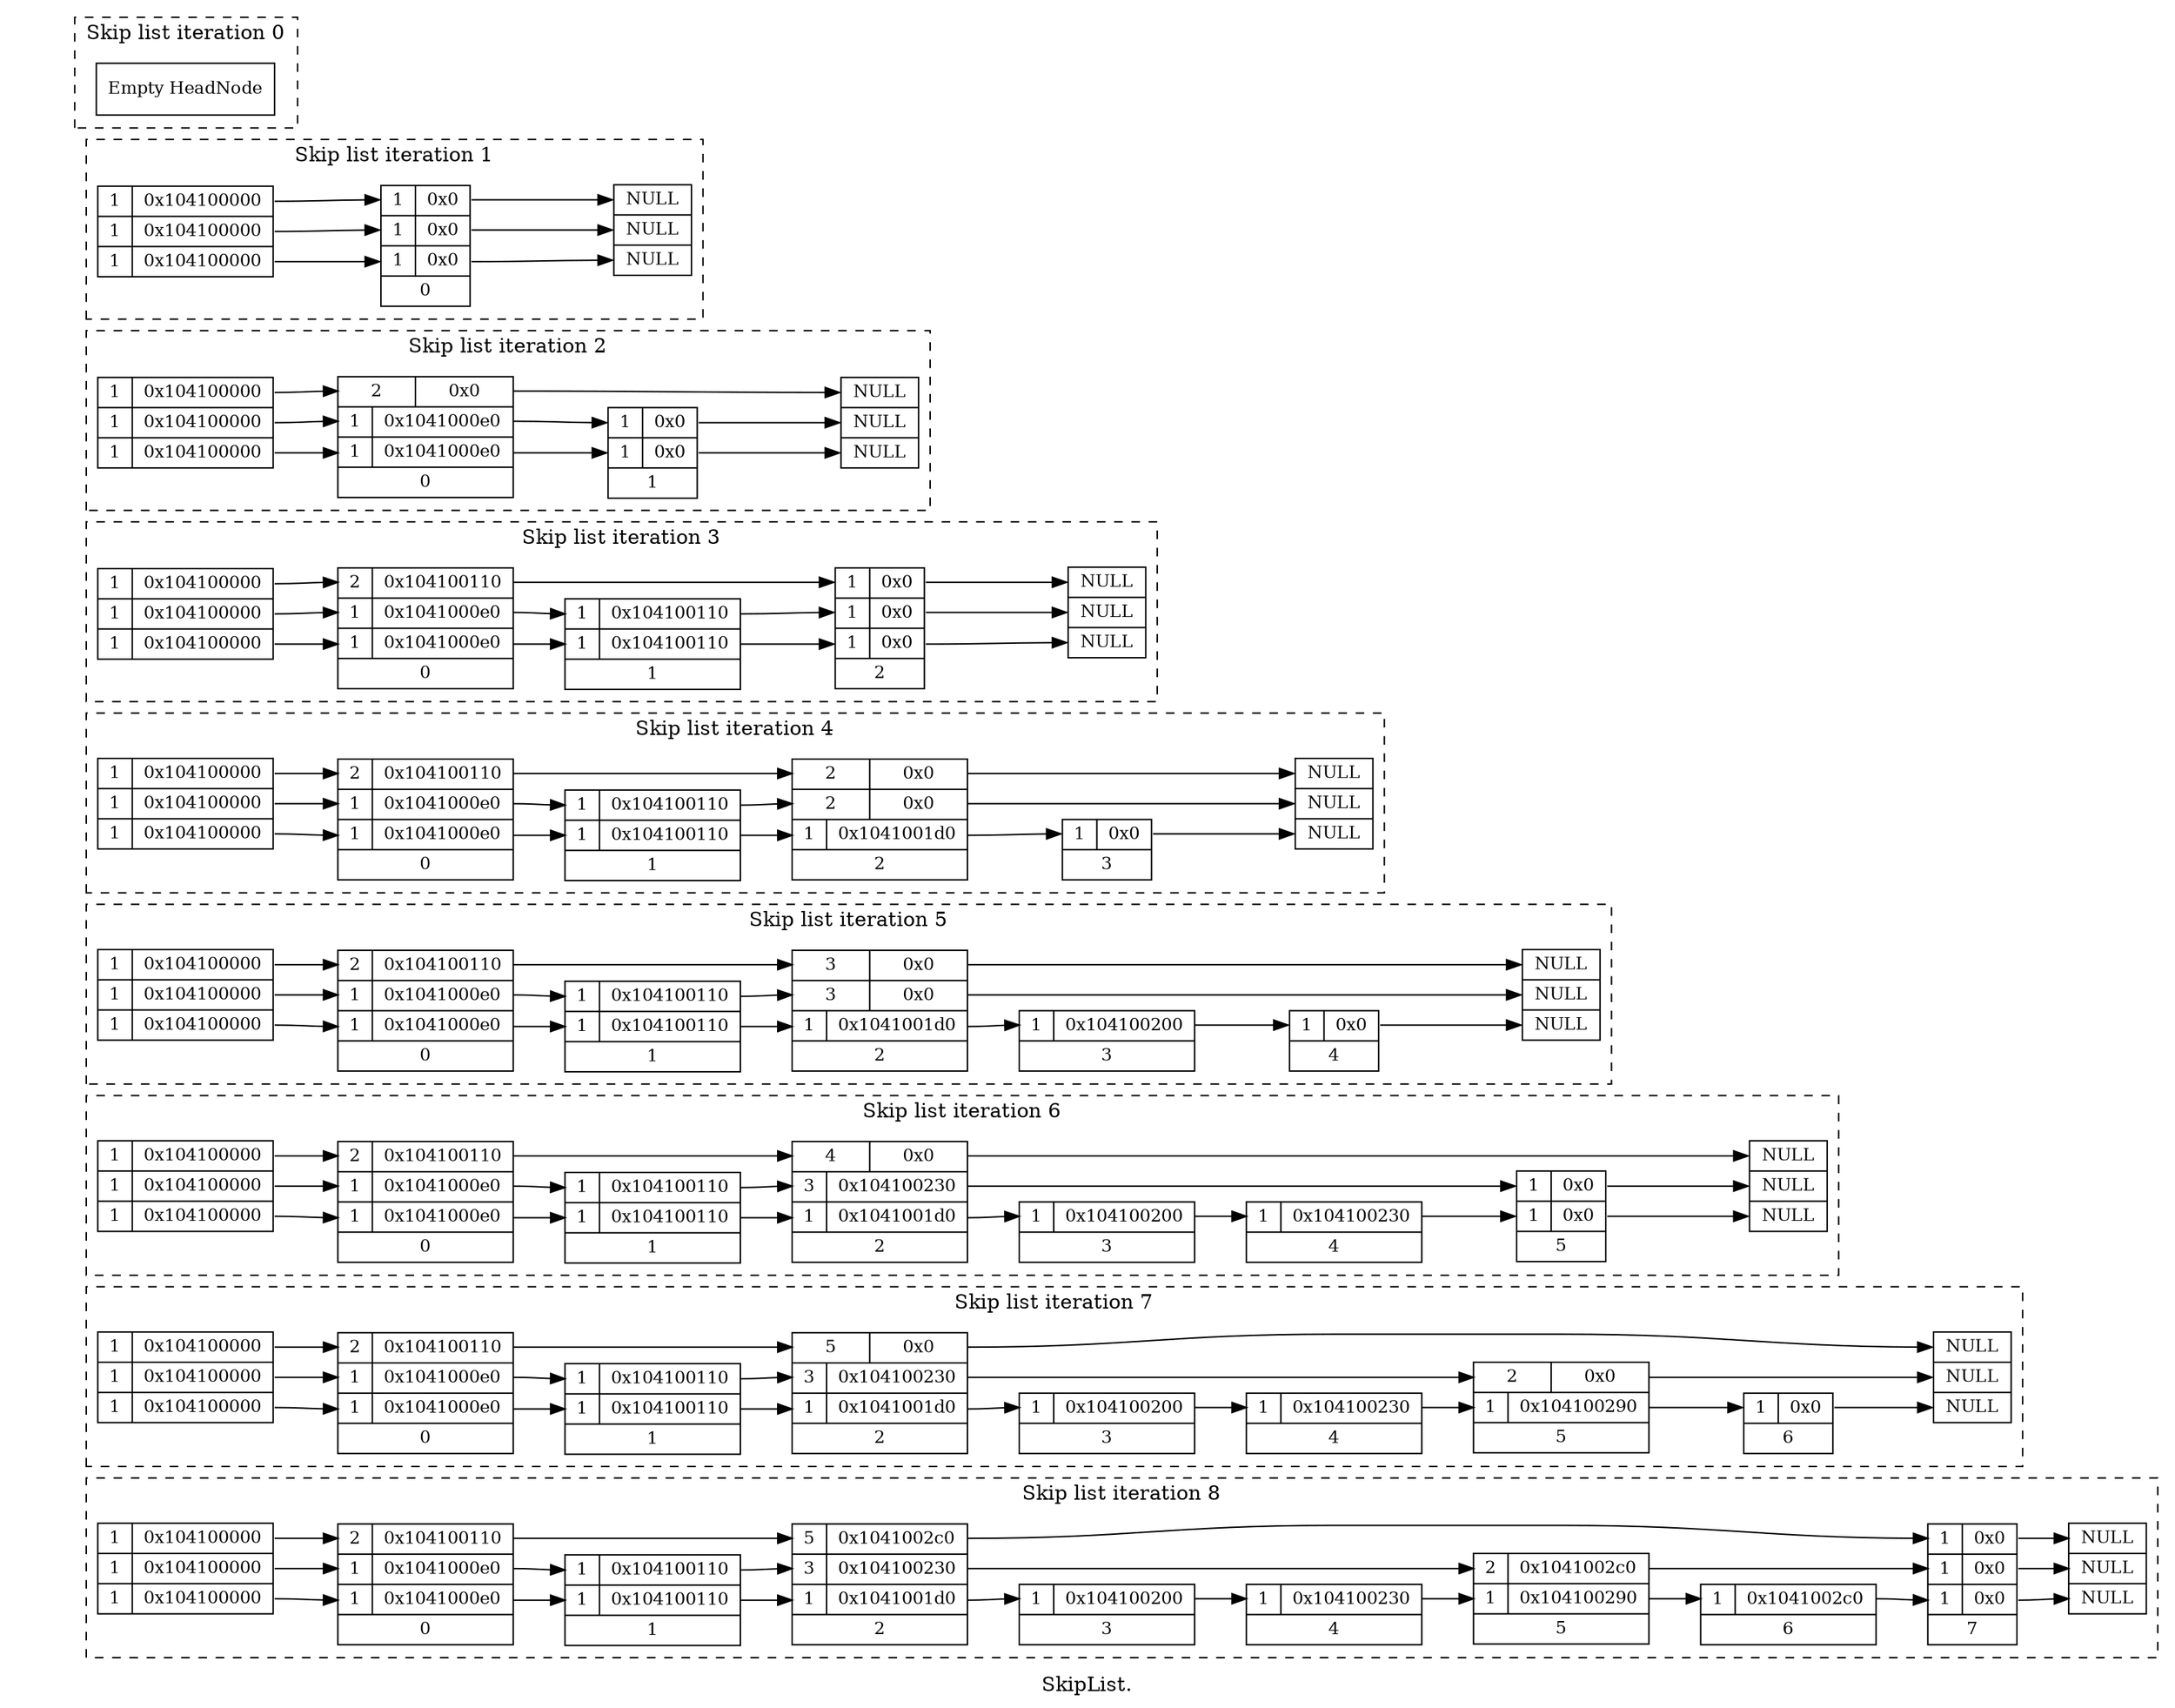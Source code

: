 # doc_insert
digraph SkipList {
label = "SkipList."
graph [rankdir = "LR"];
node [fontsize = "12" shape = "ellipse"];
edge [];

subgraph cluster0 {
style=dashed
label="Skip list iteration 0"

"HeadNode0" [
label = "Empty HeadNode"
shape = "record"
];


}

subgraph cluster1 {
style=dashed
label="Skip list iteration 1"

"HeadNode1" [
label = "{ 1 | <f3> 0x104100000} | { 1 | <f2> 0x104100000} | { 1 | <f1> 0x104100000}"
shape = "record"
];
"HeadNode1":f1 -> "node10x104100000":w1 [];
"HeadNode1":f2 -> "node10x104100000":w2 [];
"HeadNode1":f3 -> "node10x104100000":w3 [];

"node10x104100000" [
label = " { <w3> 1 | <f3> 0x0 } | { <w2> 1 | <f2> 0x0 } | { <w1> 1 | <f1> 0x0 } | <f0> 0"
shape = "record"
];
"node10x104100000":f1 -> "node10x0":w1 [];
"node10x104100000":f2 -> "node10x0":w2 [];
"node10x104100000":f3 -> "node10x0":w3 [];

"node10x0" [label = "<w3> NULL | <w2> NULL | <w1> NULL" shape = "record"];
}

subgraph cluster2 {
style=dashed
label="Skip list iteration 2"

"HeadNode2" [
label = "{ 1 | <f3> 0x104100000} | { 1 | <f2> 0x104100000} | { 1 | <f1> 0x104100000}"
shape = "record"
];
"HeadNode2":f1 -> "node20x104100000":w1 [];
"HeadNode2":f2 -> "node20x104100000":w2 [];
"HeadNode2":f3 -> "node20x104100000":w3 [];

"node20x104100000" [
label = " { <w3> 2 | <f3> 0x0 } | { <w2> 1 | <f2> 0x1041000e0 } | { <w1> 1 | <f1> 0x1041000e0 } | <f0> 0"
shape = "record"
];
"node20x104100000":f1 -> "node20x1041000e0":w1 [];
"node20x104100000":f2 -> "node20x1041000e0":w2 [];
"node20x104100000":f3 -> "node20x0":w3 [];
"node20x1041000e0" [
label = " { <w2> 1 | <f2> 0x0 } | { <w1> 1 | <f1> 0x0 } | <f0> 1"
shape = "record"
];
"node20x1041000e0":f1 -> "node20x0":w1 [];
"node20x1041000e0":f2 -> "node20x0":w2 [];

"node20x0" [label = "<w3> NULL | <w2> NULL | <w1> NULL" shape = "record"];
}

subgraph cluster3 {
style=dashed
label="Skip list iteration 3"

"HeadNode3" [
label = "{ 1 | <f3> 0x104100000} | { 1 | <f2> 0x104100000} | { 1 | <f1> 0x104100000}"
shape = "record"
];
"HeadNode3":f1 -> "node30x104100000":w1 [];
"HeadNode3":f2 -> "node30x104100000":w2 [];
"HeadNode3":f3 -> "node30x104100000":w3 [];

"node30x104100000" [
label = " { <w3> 2 | <f3> 0x104100110 } | { <w2> 1 | <f2> 0x1041000e0 } | { <w1> 1 | <f1> 0x1041000e0 } | <f0> 0"
shape = "record"
];
"node30x104100000":f1 -> "node30x1041000e0":w1 [];
"node30x104100000":f2 -> "node30x1041000e0":w2 [];
"node30x104100000":f3 -> "node30x104100110":w3 [];
"node30x1041000e0" [
label = " { <w2> 1 | <f2> 0x104100110 } | { <w1> 1 | <f1> 0x104100110 } | <f0> 1"
shape = "record"
];
"node30x1041000e0":f1 -> "node30x104100110":w1 [];
"node30x1041000e0":f2 -> "node30x104100110":w2 [];
"node30x104100110" [
label = " { <w3> 1 | <f3> 0x0 } | { <w2> 1 | <f2> 0x0 } | { <w1> 1 | <f1> 0x0 } | <f0> 2"
shape = "record"
];
"node30x104100110":f1 -> "node30x0":w1 [];
"node30x104100110":f2 -> "node30x0":w2 [];
"node30x104100110":f3 -> "node30x0":w3 [];

"node30x0" [label = "<w3> NULL | <w2> NULL | <w1> NULL" shape = "record"];
}

subgraph cluster4 {
style=dashed
label="Skip list iteration 4"

"HeadNode4" [
label = "{ 1 | <f3> 0x104100000} | { 1 | <f2> 0x104100000} | { 1 | <f1> 0x104100000}"
shape = "record"
];
"HeadNode4":f1 -> "node40x104100000":w1 [];
"HeadNode4":f2 -> "node40x104100000":w2 [];
"HeadNode4":f3 -> "node40x104100000":w3 [];

"node40x104100000" [
label = " { <w3> 2 | <f3> 0x104100110 } | { <w2> 1 | <f2> 0x1041000e0 } | { <w1> 1 | <f1> 0x1041000e0 } | <f0> 0"
shape = "record"
];
"node40x104100000":f1 -> "node40x1041000e0":w1 [];
"node40x104100000":f2 -> "node40x1041000e0":w2 [];
"node40x104100000":f3 -> "node40x104100110":w3 [];
"node40x1041000e0" [
label = " { <w2> 1 | <f2> 0x104100110 } | { <w1> 1 | <f1> 0x104100110 } | <f0> 1"
shape = "record"
];
"node40x1041000e0":f1 -> "node40x104100110":w1 [];
"node40x1041000e0":f2 -> "node40x104100110":w2 [];
"node40x104100110" [
label = " { <w3> 2 | <f3> 0x0 } | { <w2> 2 | <f2> 0x0 } | { <w1> 1 | <f1> 0x1041001d0 } | <f0> 2"
shape = "record"
];
"node40x104100110":f1 -> "node40x1041001d0":w1 [];
"node40x104100110":f2 -> "node40x0":w2 [];
"node40x104100110":f3 -> "node40x0":w3 [];
"node40x1041001d0" [
label = " { <w1> 1 | <f1> 0x0 } | <f0> 3"
shape = "record"
];
"node40x1041001d0":f1 -> "node40x0":w1 [];

"node40x0" [label = "<w3> NULL | <w2> NULL | <w1> NULL" shape = "record"];
}

subgraph cluster5 {
style=dashed
label="Skip list iteration 5"

"HeadNode5" [
label = "{ 1 | <f3> 0x104100000} | { 1 | <f2> 0x104100000} | { 1 | <f1> 0x104100000}"
shape = "record"
];
"HeadNode5":f1 -> "node50x104100000":w1 [];
"HeadNode5":f2 -> "node50x104100000":w2 [];
"HeadNode5":f3 -> "node50x104100000":w3 [];

"node50x104100000" [
label = " { <w3> 2 | <f3> 0x104100110 } | { <w2> 1 | <f2> 0x1041000e0 } | { <w1> 1 | <f1> 0x1041000e0 } | <f0> 0"
shape = "record"
];
"node50x104100000":f1 -> "node50x1041000e0":w1 [];
"node50x104100000":f2 -> "node50x1041000e0":w2 [];
"node50x104100000":f3 -> "node50x104100110":w3 [];
"node50x1041000e0" [
label = " { <w2> 1 | <f2> 0x104100110 } | { <w1> 1 | <f1> 0x104100110 } | <f0> 1"
shape = "record"
];
"node50x1041000e0":f1 -> "node50x104100110":w1 [];
"node50x1041000e0":f2 -> "node50x104100110":w2 [];
"node50x104100110" [
label = " { <w3> 3 | <f3> 0x0 } | { <w2> 3 | <f2> 0x0 } | { <w1> 1 | <f1> 0x1041001d0 } | <f0> 2"
shape = "record"
];
"node50x104100110":f1 -> "node50x1041001d0":w1 [];
"node50x104100110":f2 -> "node50x0":w2 [];
"node50x104100110":f3 -> "node50x0":w3 [];
"node50x1041001d0" [
label = " { <w1> 1 | <f1> 0x104100200 } | <f0> 3"
shape = "record"
];
"node50x1041001d0":f1 -> "node50x104100200":w1 [];
"node50x104100200" [
label = " { <w1> 1 | <f1> 0x0 } | <f0> 4"
shape = "record"
];
"node50x104100200":f1 -> "node50x0":w1 [];

"node50x0" [label = "<w3> NULL | <w2> NULL | <w1> NULL" shape = "record"];
}

subgraph cluster6 {
style=dashed
label="Skip list iteration 6"

"HeadNode6" [
label = "{ 1 | <f3> 0x104100000} | { 1 | <f2> 0x104100000} | { 1 | <f1> 0x104100000}"
shape = "record"
];
"HeadNode6":f1 -> "node60x104100000":w1 [];
"HeadNode6":f2 -> "node60x104100000":w2 [];
"HeadNode6":f3 -> "node60x104100000":w3 [];

"node60x104100000" [
label = " { <w3> 2 | <f3> 0x104100110 } | { <w2> 1 | <f2> 0x1041000e0 } | { <w1> 1 | <f1> 0x1041000e0 } | <f0> 0"
shape = "record"
];
"node60x104100000":f1 -> "node60x1041000e0":w1 [];
"node60x104100000":f2 -> "node60x1041000e0":w2 [];
"node60x104100000":f3 -> "node60x104100110":w3 [];
"node60x1041000e0" [
label = " { <w2> 1 | <f2> 0x104100110 } | { <w1> 1 | <f1> 0x104100110 } | <f0> 1"
shape = "record"
];
"node60x1041000e0":f1 -> "node60x104100110":w1 [];
"node60x1041000e0":f2 -> "node60x104100110":w2 [];
"node60x104100110" [
label = " { <w3> 4 | <f3> 0x0 } | { <w2> 3 | <f2> 0x104100230 } | { <w1> 1 | <f1> 0x1041001d0 } | <f0> 2"
shape = "record"
];
"node60x104100110":f1 -> "node60x1041001d0":w1 [];
"node60x104100110":f2 -> "node60x104100230":w2 [];
"node60x104100110":f3 -> "node60x0":w3 [];
"node60x1041001d0" [
label = " { <w1> 1 | <f1> 0x104100200 } | <f0> 3"
shape = "record"
];
"node60x1041001d0":f1 -> "node60x104100200":w1 [];
"node60x104100200" [
label = " { <w1> 1 | <f1> 0x104100230 } | <f0> 4"
shape = "record"
];
"node60x104100200":f1 -> "node60x104100230":w1 [];
"node60x104100230" [
label = " { <w2> 1 | <f2> 0x0 } | { <w1> 1 | <f1> 0x0 } | <f0> 5"
shape = "record"
];
"node60x104100230":f1 -> "node60x0":w1 [];
"node60x104100230":f2 -> "node60x0":w2 [];

"node60x0" [label = "<w3> NULL | <w2> NULL | <w1> NULL" shape = "record"];
}

subgraph cluster7 {
style=dashed
label="Skip list iteration 7"

"HeadNode7" [
label = "{ 1 | <f3> 0x104100000} | { 1 | <f2> 0x104100000} | { 1 | <f1> 0x104100000}"
shape = "record"
];
"HeadNode7":f1 -> "node70x104100000":w1 [];
"HeadNode7":f2 -> "node70x104100000":w2 [];
"HeadNode7":f3 -> "node70x104100000":w3 [];

"node70x104100000" [
label = " { <w3> 2 | <f3> 0x104100110 } | { <w2> 1 | <f2> 0x1041000e0 } | { <w1> 1 | <f1> 0x1041000e0 } | <f0> 0"
shape = "record"
];
"node70x104100000":f1 -> "node70x1041000e0":w1 [];
"node70x104100000":f2 -> "node70x1041000e0":w2 [];
"node70x104100000":f3 -> "node70x104100110":w3 [];
"node70x1041000e0" [
label = " { <w2> 1 | <f2> 0x104100110 } | { <w1> 1 | <f1> 0x104100110 } | <f0> 1"
shape = "record"
];
"node70x1041000e0":f1 -> "node70x104100110":w1 [];
"node70x1041000e0":f2 -> "node70x104100110":w2 [];
"node70x104100110" [
label = " { <w3> 5 | <f3> 0x0 } | { <w2> 3 | <f2> 0x104100230 } | { <w1> 1 | <f1> 0x1041001d0 } | <f0> 2"
shape = "record"
];
"node70x104100110":f1 -> "node70x1041001d0":w1 [];
"node70x104100110":f2 -> "node70x104100230":w2 [];
"node70x104100110":f3 -> "node70x0":w3 [];
"node70x1041001d0" [
label = " { <w1> 1 | <f1> 0x104100200 } | <f0> 3"
shape = "record"
];
"node70x1041001d0":f1 -> "node70x104100200":w1 [];
"node70x104100200" [
label = " { <w1> 1 | <f1> 0x104100230 } | <f0> 4"
shape = "record"
];
"node70x104100200":f1 -> "node70x104100230":w1 [];
"node70x104100230" [
label = " { <w2> 2 | <f2> 0x0 } | { <w1> 1 | <f1> 0x104100290 } | <f0> 5"
shape = "record"
];
"node70x104100230":f1 -> "node70x104100290":w1 [];
"node70x104100230":f2 -> "node70x0":w2 [];
"node70x104100290" [
label = " { <w1> 1 | <f1> 0x0 } | <f0> 6"
shape = "record"
];
"node70x104100290":f1 -> "node70x0":w1 [];

"node70x0" [label = "<w3> NULL | <w2> NULL | <w1> NULL" shape = "record"];
}

subgraph cluster8 {
style=dashed
label="Skip list iteration 8"

"HeadNode8" [
label = "{ 1 | <f3> 0x104100000} | { 1 | <f2> 0x104100000} | { 1 | <f1> 0x104100000}"
shape = "record"
];
"HeadNode8":f1 -> "node80x104100000":w1 [];
"HeadNode8":f2 -> "node80x104100000":w2 [];
"HeadNode8":f3 -> "node80x104100000":w3 [];

"node80x104100000" [
label = " { <w3> 2 | <f3> 0x104100110 } | { <w2> 1 | <f2> 0x1041000e0 } | { <w1> 1 | <f1> 0x1041000e0 } | <f0> 0"
shape = "record"
];
"node80x104100000":f1 -> "node80x1041000e0":w1 [];
"node80x104100000":f2 -> "node80x1041000e0":w2 [];
"node80x104100000":f3 -> "node80x104100110":w3 [];
"node80x1041000e0" [
label = " { <w2> 1 | <f2> 0x104100110 } | { <w1> 1 | <f1> 0x104100110 } | <f0> 1"
shape = "record"
];
"node80x1041000e0":f1 -> "node80x104100110":w1 [];
"node80x1041000e0":f2 -> "node80x104100110":w2 [];
"node80x104100110" [
label = " { <w3> 5 | <f3> 0x1041002c0 } | { <w2> 3 | <f2> 0x104100230 } | { <w1> 1 | <f1> 0x1041001d0 } | <f0> 2"
shape = "record"
];
"node80x104100110":f1 -> "node80x1041001d0":w1 [];
"node80x104100110":f2 -> "node80x104100230":w2 [];
"node80x104100110":f3 -> "node80x1041002c0":w3 [];
"node80x1041001d0" [
label = " { <w1> 1 | <f1> 0x104100200 } | <f0> 3"
shape = "record"
];
"node80x1041001d0":f1 -> "node80x104100200":w1 [];
"node80x104100200" [
label = " { <w1> 1 | <f1> 0x104100230 } | <f0> 4"
shape = "record"
];
"node80x104100200":f1 -> "node80x104100230":w1 [];
"node80x104100230" [
label = " { <w2> 2 | <f2> 0x1041002c0 } | { <w1> 1 | <f1> 0x104100290 } | <f0> 5"
shape = "record"
];
"node80x104100230":f1 -> "node80x104100290":w1 [];
"node80x104100230":f2 -> "node80x1041002c0":w2 [];
"node80x104100290" [
label = " { <w1> 1 | <f1> 0x1041002c0 } | <f0> 6"
shape = "record"
];
"node80x104100290":f1 -> "node80x1041002c0":w1 [];
"node80x1041002c0" [
label = " { <w3> 1 | <f3> 0x0 } | { <w2> 1 | <f2> 0x0 } | { <w1> 1 | <f1> 0x0 } | <f0> 7"
shape = "record"
];
"node80x1041002c0":f1 -> "node80x0":w1 [];
"node80x1041002c0":f2 -> "node80x0":w2 [];
"node80x1041002c0":f3 -> "node80x0":w3 [];

"node80x0" [label = "<w3> NULL | <w2> NULL | <w1> NULL" shape = "record"];
}

node0 [shape=record, label = "<f0> | <f1> | <f2> | <f3> | <f4> | <f5> | <f6> | <f7> | <f8> | ", style=invis, width=0.01];
node0:f0 -> HeadNode0 [style=invis];
node0:f1 -> HeadNode1 [style=invis];
node0:f2 -> HeadNode2 [style=invis];
node0:f3 -> HeadNode3 [style=invis];
node0:f4 -> HeadNode4 [style=invis];
node0:f5 -> HeadNode5 [style=invis];
node0:f6 -> HeadNode6 [style=invis];
node0:f7 -> HeadNode7 [style=invis];
node0:f8 -> HeadNode8 [style=invis];
}
